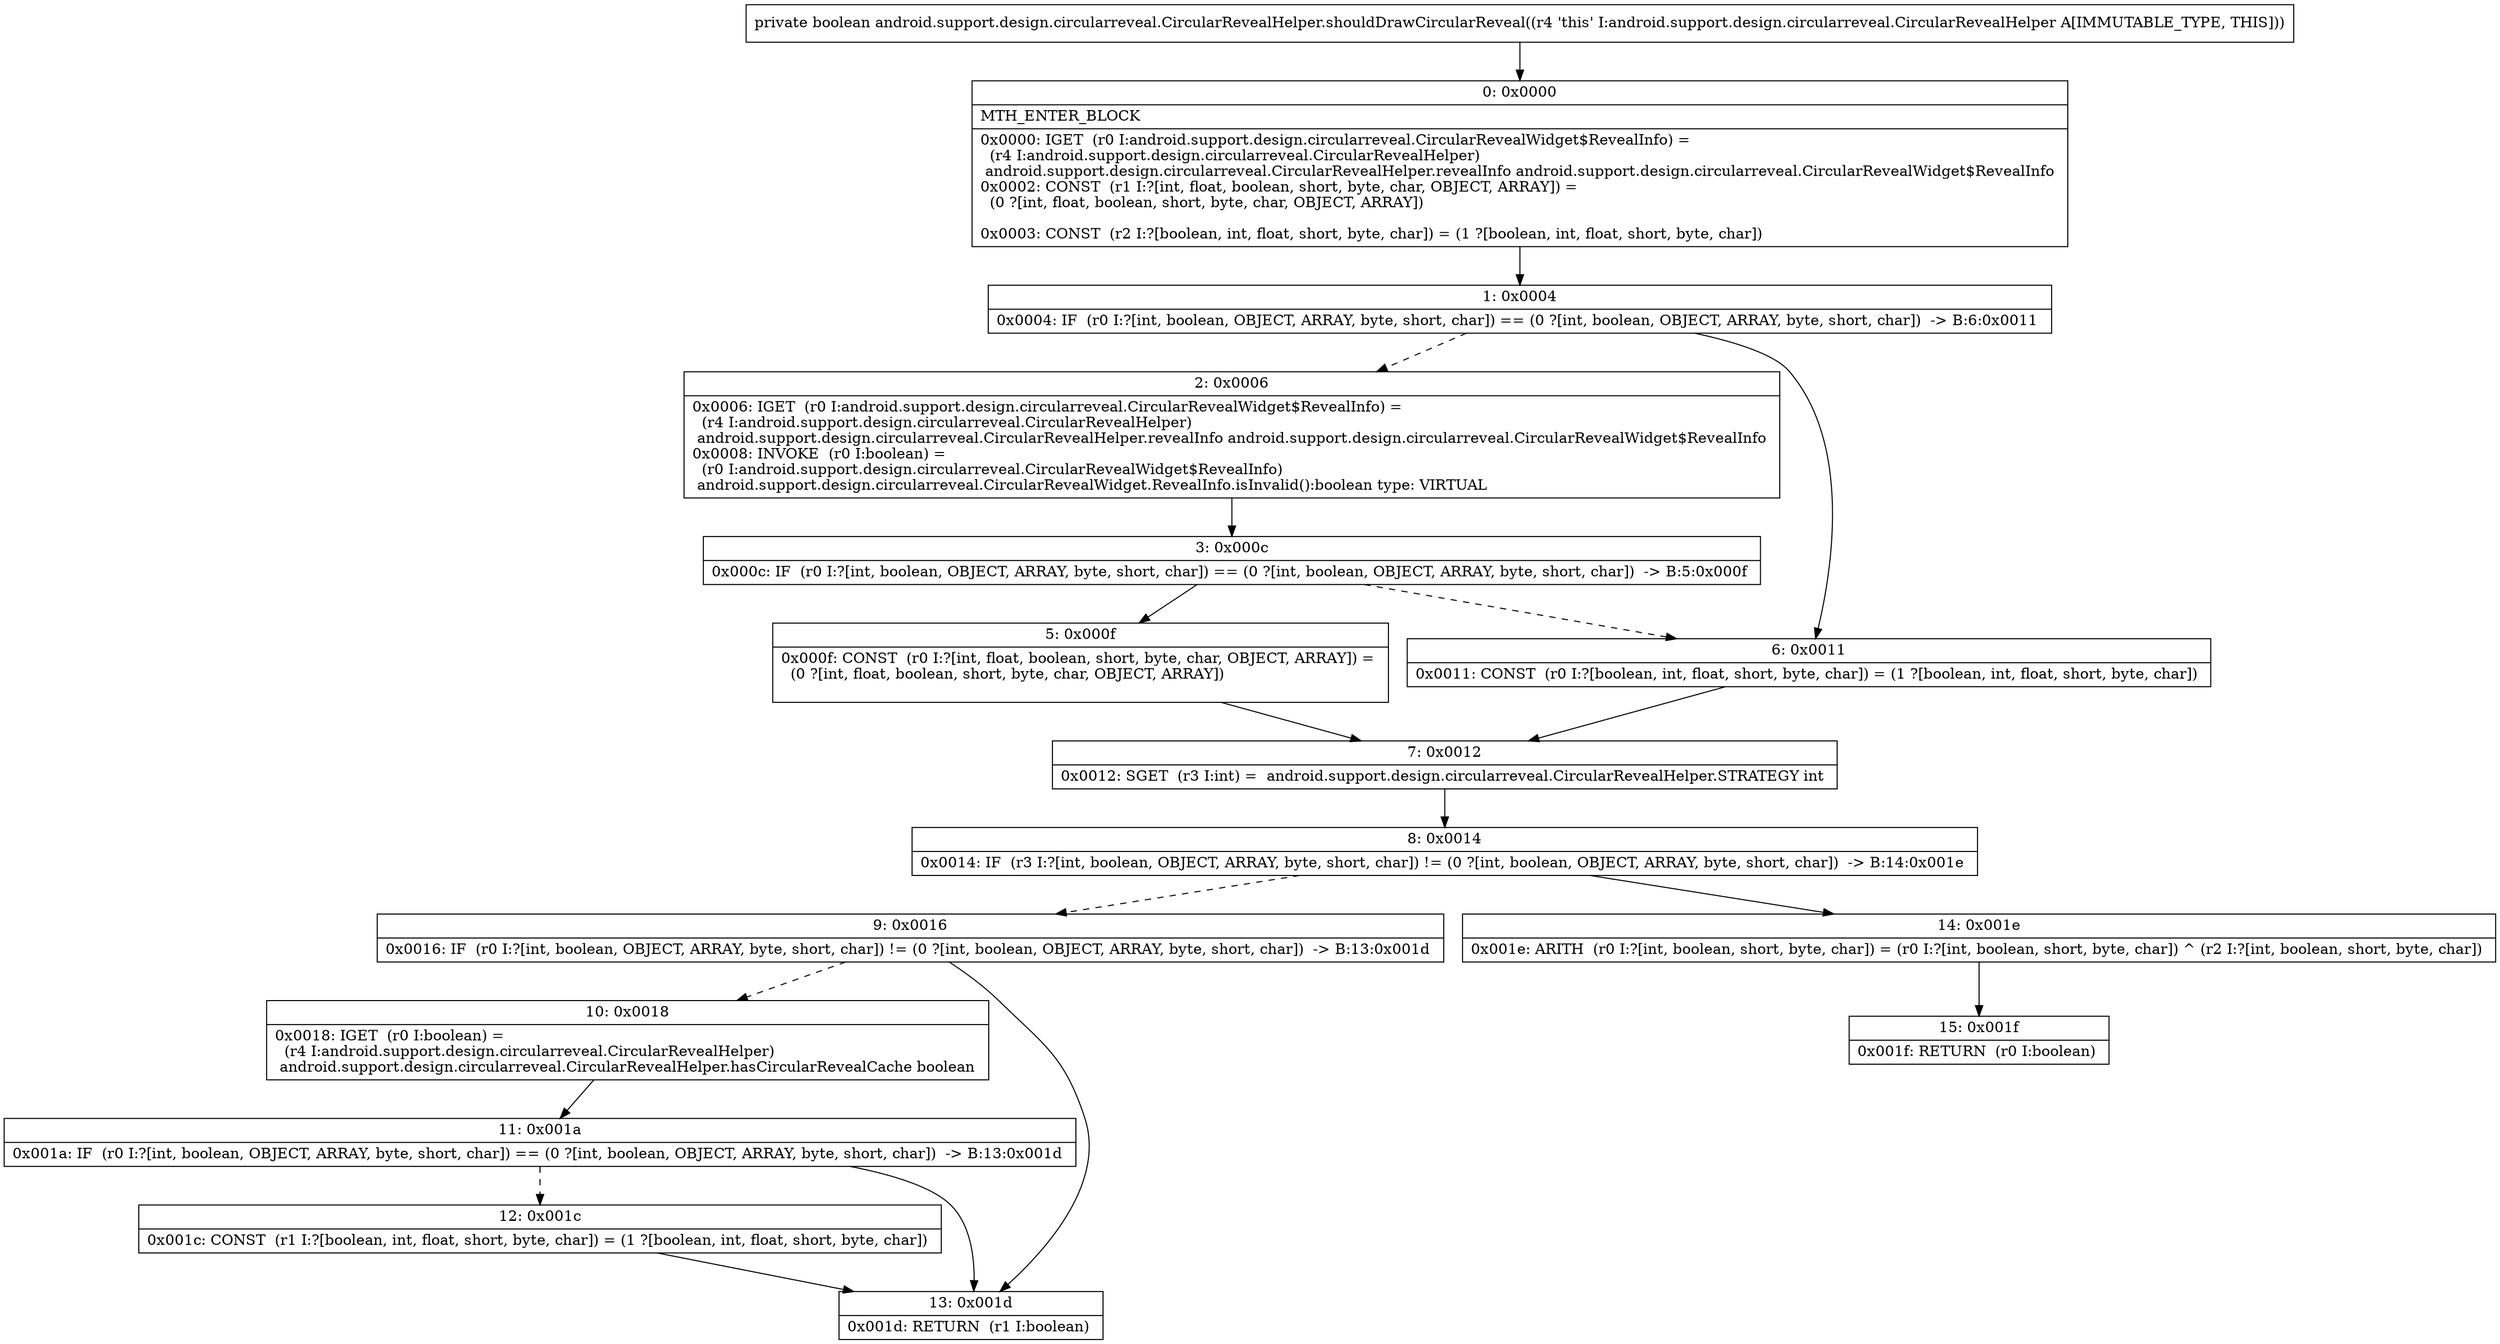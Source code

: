 digraph "CFG forandroid.support.design.circularreveal.CircularRevealHelper.shouldDrawCircularReveal()Z" {
Node_0 [shape=record,label="{0\:\ 0x0000|MTH_ENTER_BLOCK\l|0x0000: IGET  (r0 I:android.support.design.circularreveal.CircularRevealWidget$RevealInfo) = \l  (r4 I:android.support.design.circularreveal.CircularRevealHelper)\l android.support.design.circularreveal.CircularRevealHelper.revealInfo android.support.design.circularreveal.CircularRevealWidget$RevealInfo \l0x0002: CONST  (r1 I:?[int, float, boolean, short, byte, char, OBJECT, ARRAY]) = \l  (0 ?[int, float, boolean, short, byte, char, OBJECT, ARRAY])\l \l0x0003: CONST  (r2 I:?[boolean, int, float, short, byte, char]) = (1 ?[boolean, int, float, short, byte, char]) \l}"];
Node_1 [shape=record,label="{1\:\ 0x0004|0x0004: IF  (r0 I:?[int, boolean, OBJECT, ARRAY, byte, short, char]) == (0 ?[int, boolean, OBJECT, ARRAY, byte, short, char])  \-\> B:6:0x0011 \l}"];
Node_2 [shape=record,label="{2\:\ 0x0006|0x0006: IGET  (r0 I:android.support.design.circularreveal.CircularRevealWidget$RevealInfo) = \l  (r4 I:android.support.design.circularreveal.CircularRevealHelper)\l android.support.design.circularreveal.CircularRevealHelper.revealInfo android.support.design.circularreveal.CircularRevealWidget$RevealInfo \l0x0008: INVOKE  (r0 I:boolean) = \l  (r0 I:android.support.design.circularreveal.CircularRevealWidget$RevealInfo)\l android.support.design.circularreveal.CircularRevealWidget.RevealInfo.isInvalid():boolean type: VIRTUAL \l}"];
Node_3 [shape=record,label="{3\:\ 0x000c|0x000c: IF  (r0 I:?[int, boolean, OBJECT, ARRAY, byte, short, char]) == (0 ?[int, boolean, OBJECT, ARRAY, byte, short, char])  \-\> B:5:0x000f \l}"];
Node_5 [shape=record,label="{5\:\ 0x000f|0x000f: CONST  (r0 I:?[int, float, boolean, short, byte, char, OBJECT, ARRAY]) = \l  (0 ?[int, float, boolean, short, byte, char, OBJECT, ARRAY])\l \l}"];
Node_6 [shape=record,label="{6\:\ 0x0011|0x0011: CONST  (r0 I:?[boolean, int, float, short, byte, char]) = (1 ?[boolean, int, float, short, byte, char]) \l}"];
Node_7 [shape=record,label="{7\:\ 0x0012|0x0012: SGET  (r3 I:int) =  android.support.design.circularreveal.CircularRevealHelper.STRATEGY int \l}"];
Node_8 [shape=record,label="{8\:\ 0x0014|0x0014: IF  (r3 I:?[int, boolean, OBJECT, ARRAY, byte, short, char]) != (0 ?[int, boolean, OBJECT, ARRAY, byte, short, char])  \-\> B:14:0x001e \l}"];
Node_9 [shape=record,label="{9\:\ 0x0016|0x0016: IF  (r0 I:?[int, boolean, OBJECT, ARRAY, byte, short, char]) != (0 ?[int, boolean, OBJECT, ARRAY, byte, short, char])  \-\> B:13:0x001d \l}"];
Node_10 [shape=record,label="{10\:\ 0x0018|0x0018: IGET  (r0 I:boolean) = \l  (r4 I:android.support.design.circularreveal.CircularRevealHelper)\l android.support.design.circularreveal.CircularRevealHelper.hasCircularRevealCache boolean \l}"];
Node_11 [shape=record,label="{11\:\ 0x001a|0x001a: IF  (r0 I:?[int, boolean, OBJECT, ARRAY, byte, short, char]) == (0 ?[int, boolean, OBJECT, ARRAY, byte, short, char])  \-\> B:13:0x001d \l}"];
Node_12 [shape=record,label="{12\:\ 0x001c|0x001c: CONST  (r1 I:?[boolean, int, float, short, byte, char]) = (1 ?[boolean, int, float, short, byte, char]) \l}"];
Node_13 [shape=record,label="{13\:\ 0x001d|0x001d: RETURN  (r1 I:boolean) \l}"];
Node_14 [shape=record,label="{14\:\ 0x001e|0x001e: ARITH  (r0 I:?[int, boolean, short, byte, char]) = (r0 I:?[int, boolean, short, byte, char]) ^ (r2 I:?[int, boolean, short, byte, char]) \l}"];
Node_15 [shape=record,label="{15\:\ 0x001f|0x001f: RETURN  (r0 I:boolean) \l}"];
MethodNode[shape=record,label="{private boolean android.support.design.circularreveal.CircularRevealHelper.shouldDrawCircularReveal((r4 'this' I:android.support.design.circularreveal.CircularRevealHelper A[IMMUTABLE_TYPE, THIS])) }"];
MethodNode -> Node_0;
Node_0 -> Node_1;
Node_1 -> Node_2[style=dashed];
Node_1 -> Node_6;
Node_2 -> Node_3;
Node_3 -> Node_5;
Node_3 -> Node_6[style=dashed];
Node_5 -> Node_7;
Node_6 -> Node_7;
Node_7 -> Node_8;
Node_8 -> Node_9[style=dashed];
Node_8 -> Node_14;
Node_9 -> Node_10[style=dashed];
Node_9 -> Node_13;
Node_10 -> Node_11;
Node_11 -> Node_12[style=dashed];
Node_11 -> Node_13;
Node_12 -> Node_13;
Node_14 -> Node_15;
}

